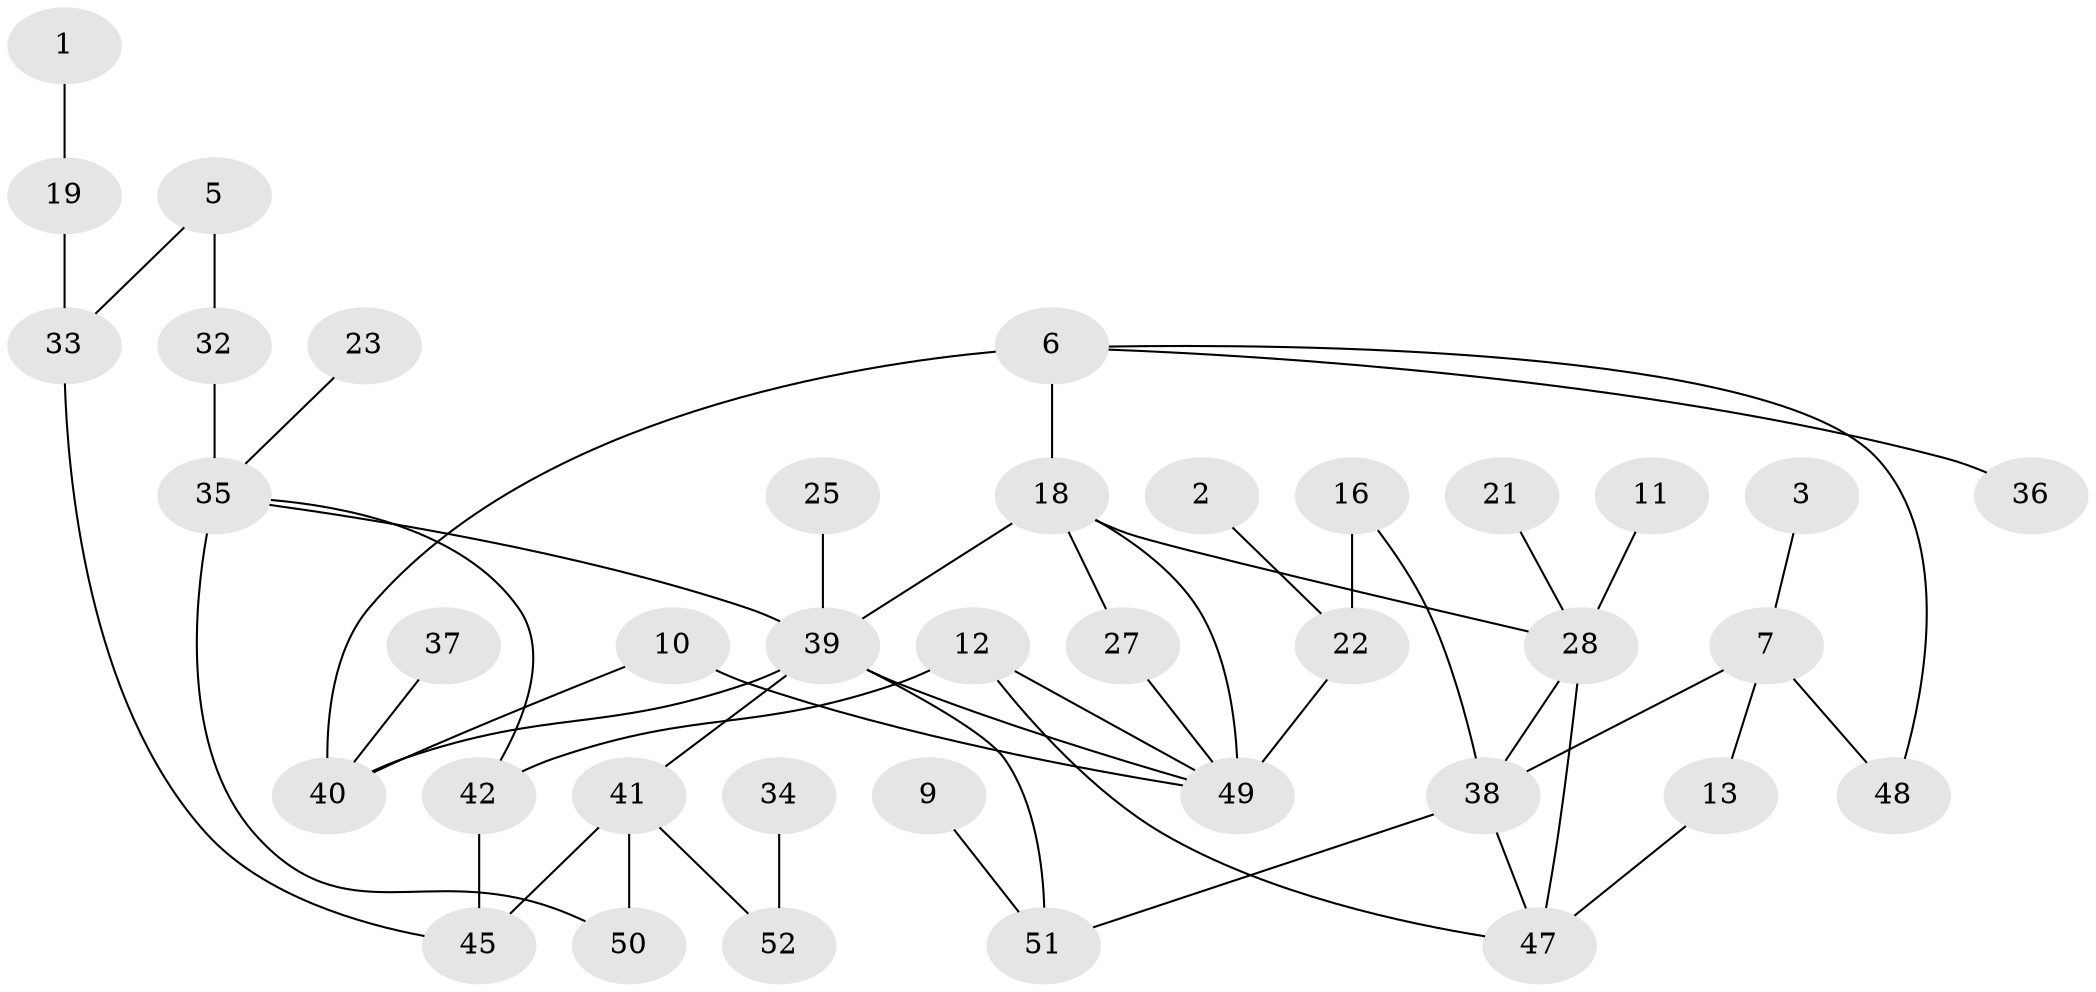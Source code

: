 // original degree distribution, {2: 0.27884615384615385, 1: 0.28846153846153844, 5: 0.028846153846153848, 3: 0.17307692307692307, 4: 0.11538461538461539, 0: 0.10576923076923077, 7: 0.009615384615384616}
// Generated by graph-tools (version 1.1) at 2025/49/03/09/25 03:49:08]
// undirected, 38 vertices, 51 edges
graph export_dot {
graph [start="1"]
  node [color=gray90,style=filled];
  1;
  2;
  3;
  5;
  6;
  7;
  9;
  10;
  11;
  12;
  13;
  16;
  18;
  19;
  21;
  22;
  23;
  25;
  27;
  28;
  32;
  33;
  34;
  35;
  36;
  37;
  38;
  39;
  40;
  41;
  42;
  45;
  47;
  48;
  49;
  50;
  51;
  52;
  1 -- 19 [weight=1.0];
  2 -- 22 [weight=1.0];
  3 -- 7 [weight=1.0];
  5 -- 32 [weight=1.0];
  5 -- 33 [weight=1.0];
  6 -- 18 [weight=1.0];
  6 -- 36 [weight=1.0];
  6 -- 40 [weight=2.0];
  6 -- 48 [weight=1.0];
  7 -- 13 [weight=1.0];
  7 -- 38 [weight=1.0];
  7 -- 48 [weight=1.0];
  9 -- 51 [weight=1.0];
  10 -- 40 [weight=1.0];
  10 -- 49 [weight=1.0];
  11 -- 28 [weight=1.0];
  12 -- 42 [weight=1.0];
  12 -- 47 [weight=1.0];
  12 -- 49 [weight=1.0];
  13 -- 47 [weight=1.0];
  16 -- 22 [weight=1.0];
  16 -- 38 [weight=1.0];
  18 -- 27 [weight=1.0];
  18 -- 28 [weight=1.0];
  18 -- 39 [weight=1.0];
  18 -- 49 [weight=1.0];
  19 -- 33 [weight=1.0];
  21 -- 28 [weight=1.0];
  22 -- 49 [weight=1.0];
  23 -- 35 [weight=1.0];
  25 -- 39 [weight=1.0];
  27 -- 49 [weight=1.0];
  28 -- 38 [weight=2.0];
  28 -- 47 [weight=1.0];
  32 -- 35 [weight=1.0];
  33 -- 45 [weight=1.0];
  34 -- 52 [weight=1.0];
  35 -- 39 [weight=1.0];
  35 -- 42 [weight=1.0];
  35 -- 50 [weight=1.0];
  37 -- 40 [weight=1.0];
  38 -- 47 [weight=1.0];
  38 -- 51 [weight=1.0];
  39 -- 40 [weight=1.0];
  39 -- 41 [weight=1.0];
  39 -- 49 [weight=1.0];
  39 -- 51 [weight=1.0];
  41 -- 45 [weight=1.0];
  41 -- 50 [weight=1.0];
  41 -- 52 [weight=1.0];
  42 -- 45 [weight=1.0];
}
